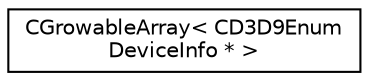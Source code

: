digraph "Graphical Class Hierarchy"
{
  edge [fontname="Helvetica",fontsize="10",labelfontname="Helvetica",labelfontsize="10"];
  node [fontname="Helvetica",fontsize="10",shape=record];
  rankdir="LR";
  Node1 [label="CGrowableArray\< CD3D9Enum\lDeviceInfo * \>",height=0.2,width=0.4,color="black", fillcolor="white", style="filled",URL="$class_c_growable_array.html"];
}
